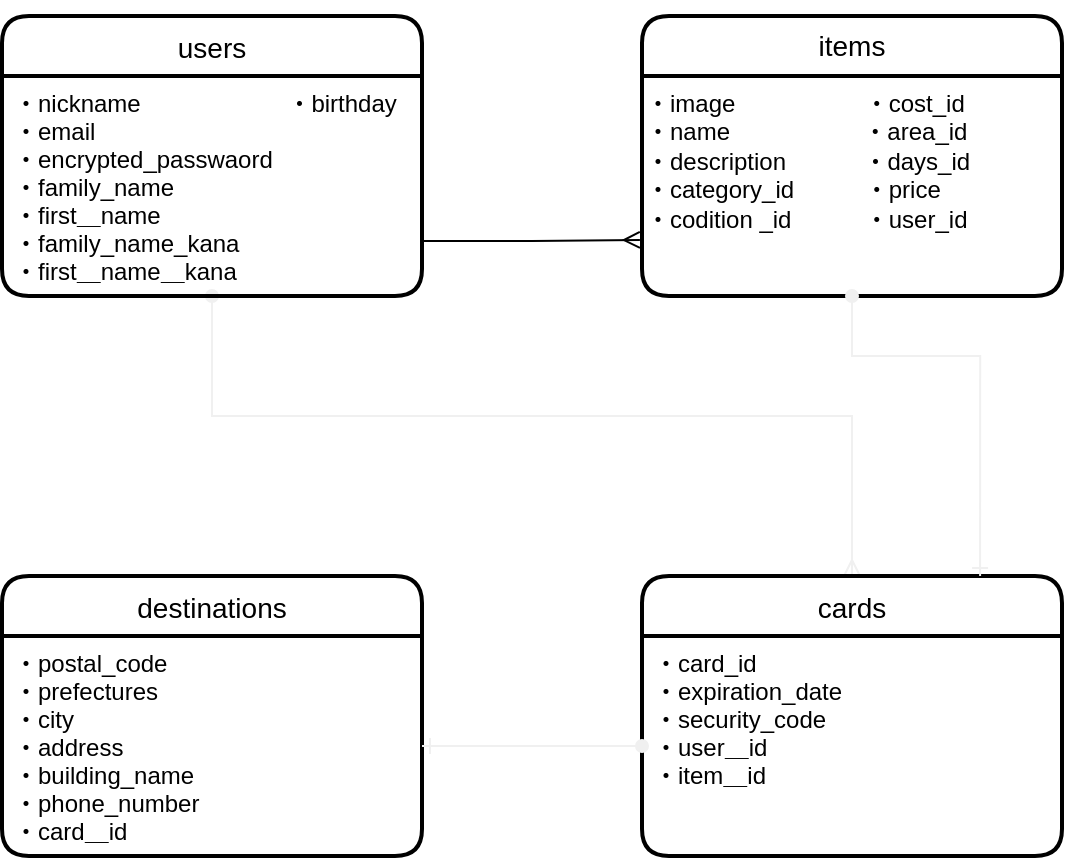 <mxfile version="14.2.4" type="embed">
    <diagram id="s6TCMzDZWldPsvjjaekv" name="ページ1">
        <mxGraphModel dx="565" dy="526" grid="1" gridSize="10" guides="1" tooltips="1" connect="1" arrows="1" fold="1" page="1" pageScale="1" pageWidth="850" pageHeight="1100" math="0" shadow="0">
            <root>
                <mxCell id="0"/>
                <mxCell id="1" parent="0"/>
                <mxCell id="8" style="edgeStyle=orthogonalEdgeStyle;rounded=0;orthogonalLoop=1;jettySize=auto;html=1;exitX=0.5;exitY=0;exitDx=0;exitDy=0;entryX=0.5;entryY=0;entryDx=0;entryDy=0;" edge="1" parent="1" source="2" target="2">
                    <mxGeometry relative="1" as="geometry">
                        <mxPoint x="140" y="200" as="targetPoint"/>
                    </mxGeometry>
                </mxCell>
                <mxCell id="28" style="edgeStyle=orthogonalEdgeStyle;rounded=0;orthogonalLoop=1;jettySize=auto;html=1;startArrow=oval;startFill=1;endArrow=ERmany;endFill=0;strokeColor=#f0f0f0;entryX=0.5;entryY=0;entryDx=0;entryDy=0;" edge="1" parent="1" source="2" target="6">
                    <mxGeometry relative="1" as="geometry">
                        <mxPoint x="459" y="420" as="targetPoint"/>
                        <Array as="points">
                            <mxPoint x="145" y="400"/>
                            <mxPoint x="465" y="400"/>
                        </Array>
                    </mxGeometry>
                </mxCell>
                <mxCell id="2" value="users" style="swimlane;childLayout=stackLayout;horizontal=1;startSize=30;horizontalStack=0;rounded=1;fontSize=14;fontStyle=0;strokeWidth=2;resizeParent=0;resizeLast=1;shadow=0;dashed=0;align=center;" vertex="1" parent="1">
                    <mxGeometry x="40" y="200" width="210" height="140" as="geometry"/>
                </mxCell>
                <mxCell id="10" value="・nickname                      ・birthday&#10;・email&#10;・encrypted_passwaord&#10;・family_name&#10;・first＿name&#10;・family_name_kana&#10;・first＿name＿kana" style="align=left;strokeColor=none;fillColor=none;spacingLeft=4;fontSize=12;verticalAlign=top;resizable=0;rotatable=0;part=1;" vertex="1" parent="2">
                    <mxGeometry y="30" width="210" height="110" as="geometry"/>
                </mxCell>
                <mxCell id="4" value="items" style="swimlane;childLayout=stackLayout;horizontal=1;startSize=30;horizontalStack=0;rounded=1;fontSize=14;fontStyle=0;strokeWidth=2;resizeParent=0;resizeLast=1;shadow=0;dashed=0;align=center;verticalAlign=top;" vertex="1" parent="1">
                    <mxGeometry x="360" y="200" width="210" height="140" as="geometry"/>
                </mxCell>
                <mxCell id="20" value="・image　　　　&amp;nbsp; &amp;nbsp; &amp;nbsp;・cost_id&lt;br&gt;・name　　　　　&amp;nbsp; ・area_id&lt;br&gt;・description　&amp;nbsp; &amp;nbsp; &amp;nbsp; &amp;nbsp; ・days_id&lt;br&gt;・category_id　&amp;nbsp; &amp;nbsp; &amp;nbsp; &amp;nbsp;・price&lt;br&gt;・codition _id&amp;nbsp; &amp;nbsp; &amp;nbsp; &amp;nbsp; &amp;nbsp; &amp;nbsp;・user_id" style="text;html=1;align=left;verticalAlign=top;resizable=0;points=[];autosize=1;" vertex="1" parent="4">
                    <mxGeometry y="30" width="210" height="110" as="geometry"/>
                </mxCell>
                <mxCell id="6" value="cards" style="swimlane;childLayout=stackLayout;horizontal=1;startSize=30;horizontalStack=0;rounded=1;fontSize=14;fontStyle=0;strokeWidth=2;resizeParent=0;resizeLast=1;shadow=0;dashed=0;align=center;" vertex="1" parent="1">
                    <mxGeometry x="360" y="480" width="210" height="140" as="geometry"/>
                </mxCell>
                <mxCell id="7" value="・card_id　　         &#10;・expiration_date &#10;・security_code　  &#10;・user＿id&#10;・item＿id　           &#10;　　　　　　　　   &#10;　　　　　　　　   " style="align=left;strokeColor=none;fillColor=none;spacingLeft=4;fontSize=12;verticalAlign=top;resizable=0;rotatable=0;part=1;" vertex="1" parent="6">
                    <mxGeometry y="30" width="210" height="110" as="geometry"/>
                </mxCell>
                <mxCell id="22" style="edgeStyle=orthogonalEdgeStyle;rounded=0;orthogonalLoop=1;jettySize=auto;html=1;exitX=1;exitY=0.75;exitDx=0;exitDy=0;entryX=-0.005;entryY=0.745;entryDx=0;entryDy=0;entryPerimeter=0;endArrow=ERmany;endFill=0;" edge="1" parent="1" source="10" target="20">
                    <mxGeometry relative="1" as="geometry"/>
                </mxCell>
                <mxCell id="36" value="destinations" style="swimlane;childLayout=stackLayout;horizontal=1;startSize=30;horizontalStack=0;rounded=1;fontSize=14;fontStyle=0;strokeWidth=2;resizeParent=0;resizeLast=1;shadow=0;dashed=0;align=center;" vertex="1" parent="1">
                    <mxGeometry x="40" y="480" width="210" height="140" as="geometry"/>
                </mxCell>
                <mxCell id="38" value="・postal_code&#10;・prefectures&#10;・city&#10;・address&#10;・building_name&#10;・phone_number&#10;・card＿id" style="align=left;strokeColor=none;fillColor=none;spacingLeft=4;fontSize=12;verticalAlign=top;resizable=0;rotatable=0;part=1;" vertex="1" parent="36">
                    <mxGeometry y="30" width="210" height="110" as="geometry"/>
                </mxCell>
                <mxCell id="40" style="edgeStyle=orthogonalEdgeStyle;rounded=0;orthogonalLoop=1;jettySize=auto;html=1;entryX=1;entryY=0.5;entryDx=0;entryDy=0;startArrow=oval;startFill=1;endArrow=ERone;endFill=0;strokeColor=#f0f0f0;" edge="1" parent="1" source="7" target="38">
                    <mxGeometry relative="1" as="geometry"/>
                </mxCell>
                <mxCell id="41" style="edgeStyle=orthogonalEdgeStyle;rounded=0;orthogonalLoop=1;jettySize=auto;html=1;entryX=0.805;entryY=0;entryDx=0;entryDy=0;entryPerimeter=0;startArrow=oval;startFill=1;endArrow=ERone;endFill=0;strokeColor=#f0f0f0;" edge="1" parent="1" source="20" target="6">
                    <mxGeometry relative="1" as="geometry">
                        <Array as="points">
                            <mxPoint x="465" y="370"/>
                            <mxPoint x="529" y="370"/>
                        </Array>
                    </mxGeometry>
                </mxCell>
            </root>
        </mxGraphModel>
    </diagram>
</mxfile>